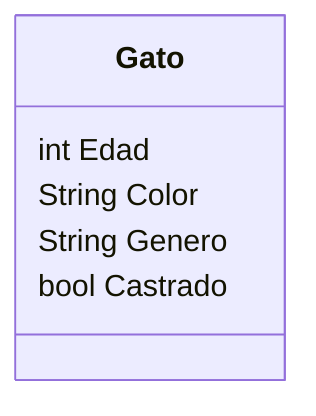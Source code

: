 classDiagram
    class Gato {
        int Edad
        String Color
        String Genero
        bool Castrado
    }